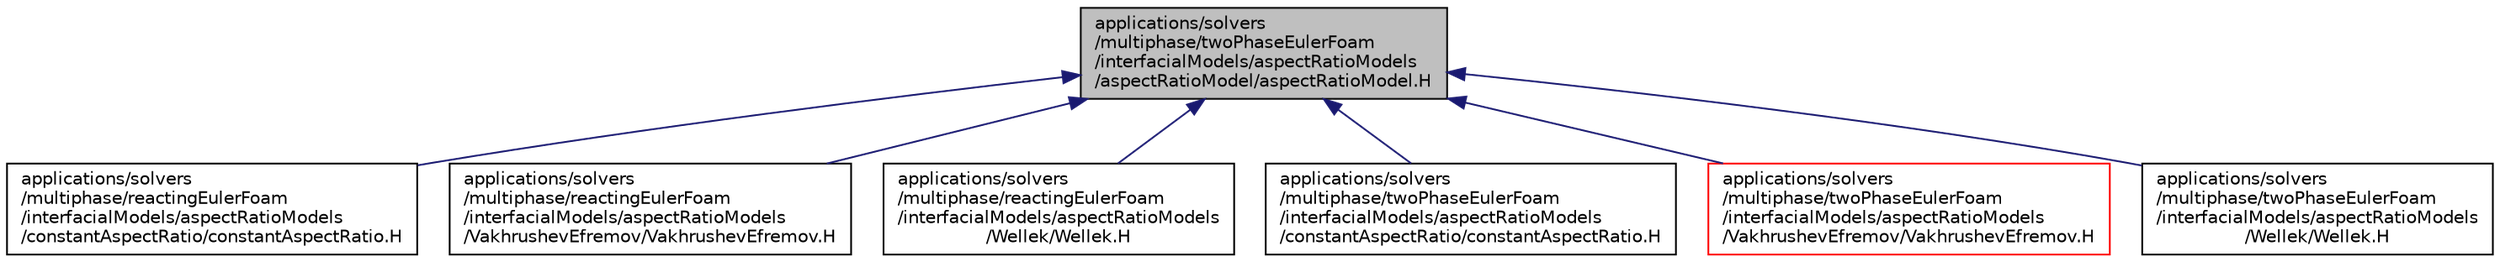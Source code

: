 digraph "applications/solvers/multiphase/twoPhaseEulerFoam/interfacialModels/aspectRatioModels/aspectRatioModel/aspectRatioModel.H"
{
  bgcolor="transparent";
  edge [fontname="Helvetica",fontsize="10",labelfontname="Helvetica",labelfontsize="10"];
  node [fontname="Helvetica",fontsize="10",shape=record];
  Node1 [label="applications/solvers\l/multiphase/twoPhaseEulerFoam\l/interfacialModels/aspectRatioModels\l/aspectRatioModel/aspectRatioModel.H",height=0.2,width=0.4,color="black", fillcolor="grey75", style="filled", fontcolor="black"];
  Node1 -> Node2 [dir="back",color="midnightblue",fontsize="10",style="solid",fontname="Helvetica"];
  Node2 [label="applications/solvers\l/multiphase/reactingEulerFoam\l/interfacialModels/aspectRatioModels\l/constantAspectRatio/constantAspectRatio.H",height=0.2,width=0.4,color="black",URL="$a03477.html"];
  Node1 -> Node3 [dir="back",color="midnightblue",fontsize="10",style="solid",fontname="Helvetica"];
  Node3 [label="applications/solvers\l/multiphase/reactingEulerFoam\l/interfacialModels/aspectRatioModels\l/VakhrushevEfremov/VakhrushevEfremov.H",height=0.2,width=0.4,color="black",URL="$a03485.html"];
  Node1 -> Node4 [dir="back",color="midnightblue",fontsize="10",style="solid",fontname="Helvetica"];
  Node4 [label="applications/solvers\l/multiphase/reactingEulerFoam\l/interfacialModels/aspectRatioModels\l/Wellek/Wellek.H",height=0.2,width=0.4,color="black",URL="$a03489.html"];
  Node1 -> Node5 [dir="back",color="midnightblue",fontsize="10",style="solid",fontname="Helvetica"];
  Node5 [label="applications/solvers\l/multiphase/twoPhaseEulerFoam\l/interfacialModels/aspectRatioModels\l/constantAspectRatio/constantAspectRatio.H",height=0.2,width=0.4,color="black",URL="$a03478.html"];
  Node1 -> Node6 [dir="back",color="midnightblue",fontsize="10",style="solid",fontname="Helvetica"];
  Node6 [label="applications/solvers\l/multiphase/twoPhaseEulerFoam\l/interfacialModels/aspectRatioModels\l/VakhrushevEfremov/VakhrushevEfremov.H",height=0.2,width=0.4,color="red",URL="$a03486.html"];
  Node1 -> Node7 [dir="back",color="midnightblue",fontsize="10",style="solid",fontname="Helvetica"];
  Node7 [label="applications/solvers\l/multiphase/twoPhaseEulerFoam\l/interfacialModels/aspectRatioModels\l/Wellek/Wellek.H",height=0.2,width=0.4,color="black",URL="$a03490.html"];
}
